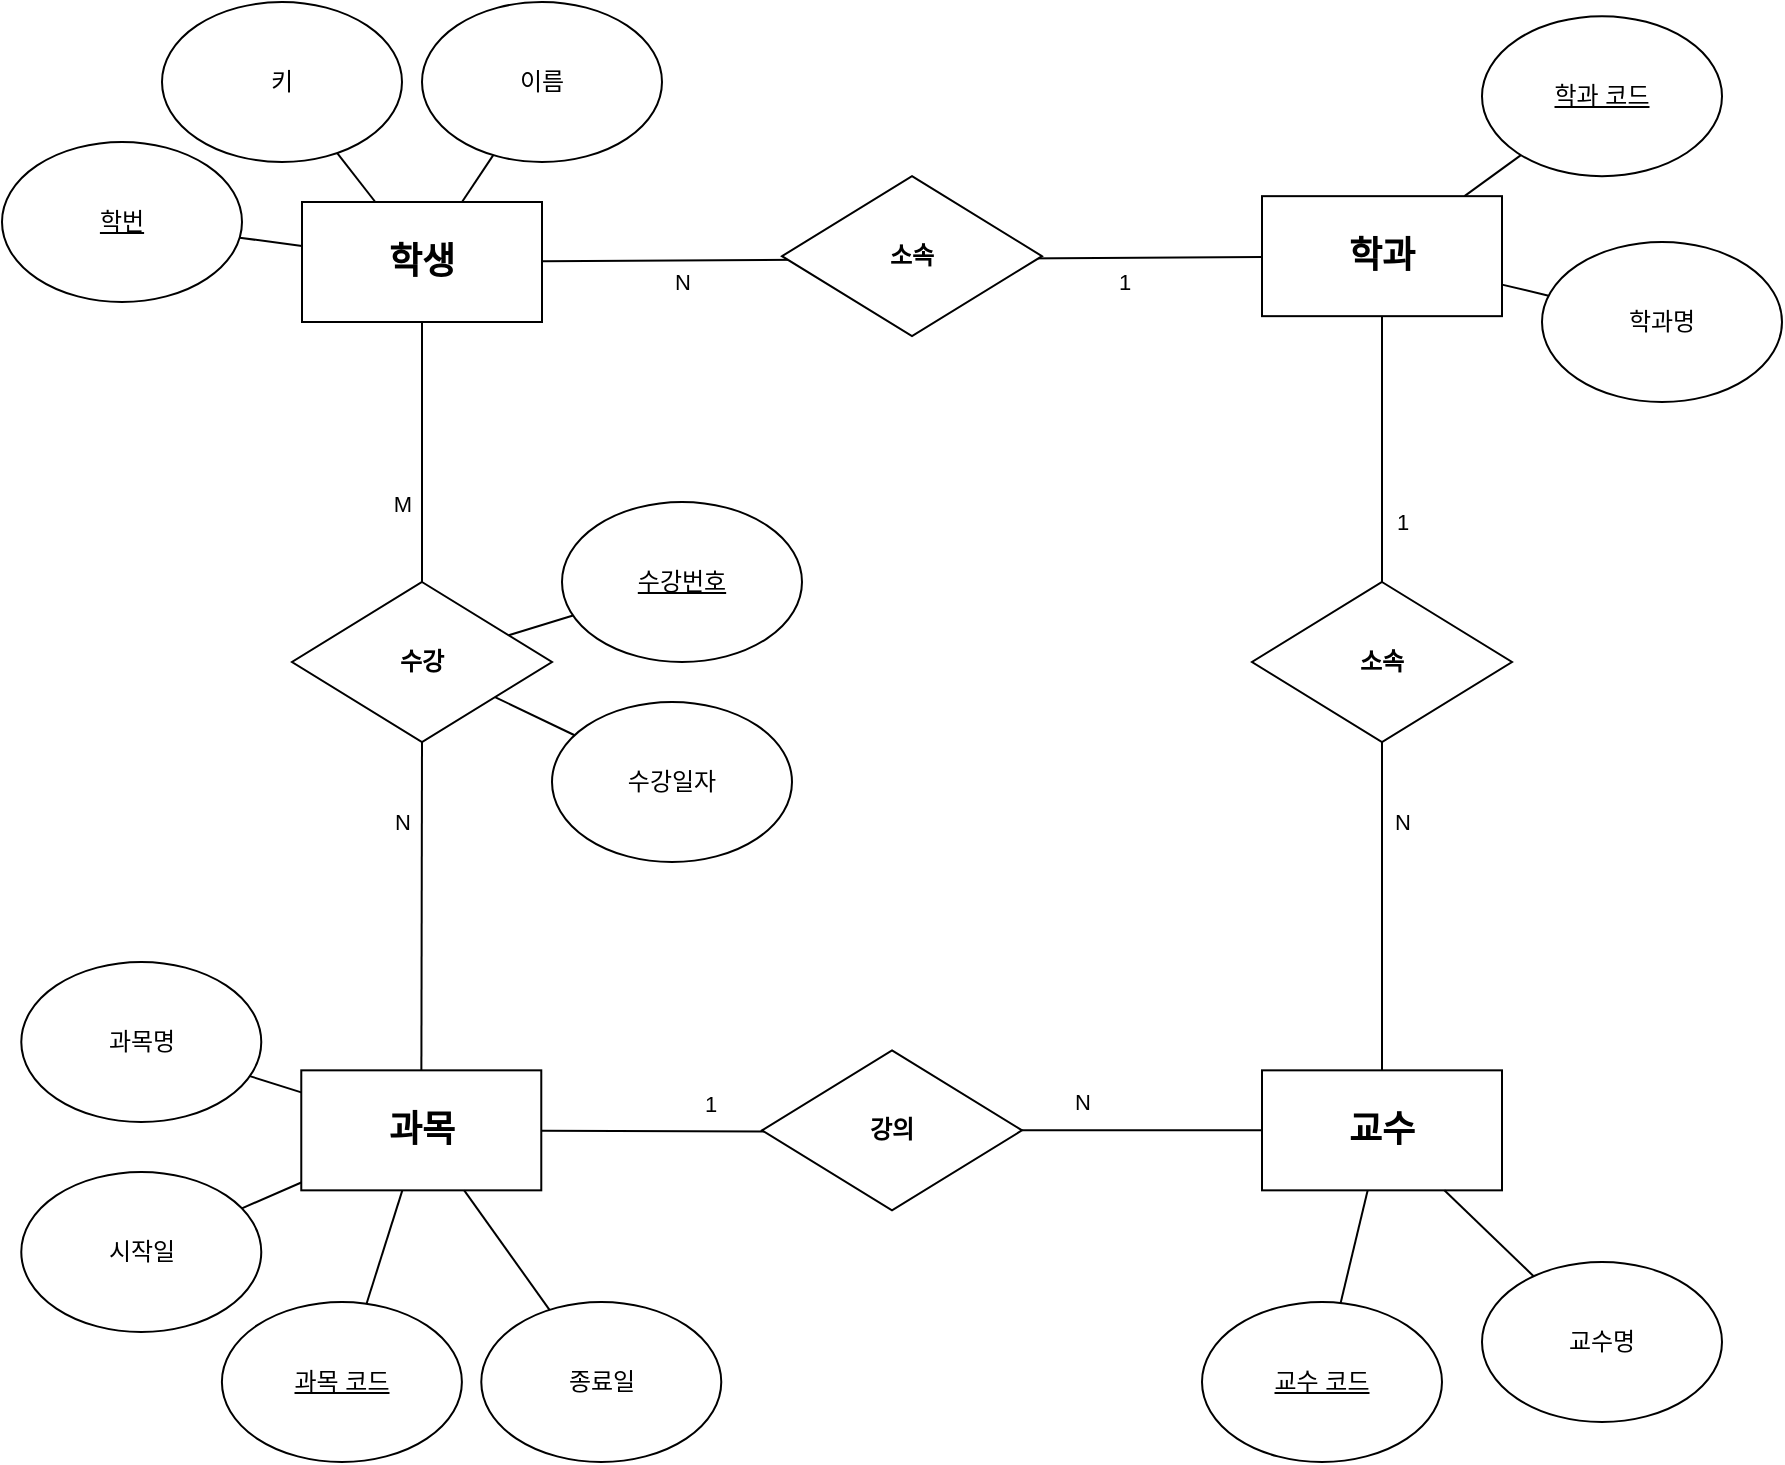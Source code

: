 <mxfile version="24.7.6">
  <diagram name="페이지-1" id="83GC1w8MgFMCjgwKVQFT">
    <mxGraphModel dx="1843" dy="757" grid="1" gridSize="10" guides="1" tooltips="1" connect="1" arrows="1" fold="1" page="1" pageScale="1" pageWidth="827" pageHeight="1169" math="0" shadow="0">
      <root>
        <mxCell id="0" />
        <mxCell id="1" parent="0" />
        <mxCell id="YH_M3BZSM9CLwfhRZ6Us-3" value="&lt;font style=&quot;font-size: 18px;&quot;&gt;&lt;b&gt;학생&lt;/b&gt;&lt;/font&gt;" style="rounded=0;whiteSpace=wrap;html=1;" vertex="1" parent="1">
          <mxGeometry x="150" y="160" width="120" height="60" as="geometry" />
        </mxCell>
        <mxCell id="YH_M3BZSM9CLwfhRZ6Us-4" value="&lt;font style=&quot;font-size: 18px;&quot;&gt;&lt;b&gt;학과&lt;/b&gt;&lt;/font&gt;" style="rounded=0;whiteSpace=wrap;html=1;" vertex="1" parent="1">
          <mxGeometry x="630" y="157.08" width="120" height="60" as="geometry" />
        </mxCell>
        <mxCell id="YH_M3BZSM9CLwfhRZ6Us-5" value="&lt;font style=&quot;font-size: 18px;&quot;&gt;&lt;b&gt;교수&lt;/b&gt;&lt;/font&gt;" style="rounded=0;whiteSpace=wrap;html=1;" vertex="1" parent="1">
          <mxGeometry x="630" y="594.17" width="120" height="60" as="geometry" />
        </mxCell>
        <mxCell id="YH_M3BZSM9CLwfhRZ6Us-6" value="&lt;font style=&quot;font-size: 18px;&quot;&gt;&lt;b&gt;과목&lt;/b&gt;&lt;/font&gt;" style="rounded=0;whiteSpace=wrap;html=1;" vertex="1" parent="1">
          <mxGeometry x="149.64" y="594.17" width="120" height="60" as="geometry" />
        </mxCell>
        <mxCell id="YH_M3BZSM9CLwfhRZ6Us-8" value="&lt;u&gt;학번&lt;/u&gt;" style="ellipse;whiteSpace=wrap;html=1;" vertex="1" parent="1">
          <mxGeometry y="130" width="120" height="80" as="geometry" />
        </mxCell>
        <mxCell id="YH_M3BZSM9CLwfhRZ6Us-9" value="이름" style="ellipse;whiteSpace=wrap;html=1;" vertex="1" parent="1">
          <mxGeometry x="210" y="60" width="120" height="80" as="geometry" />
        </mxCell>
        <mxCell id="YH_M3BZSM9CLwfhRZ6Us-10" value="키" style="ellipse;whiteSpace=wrap;html=1;" vertex="1" parent="1">
          <mxGeometry x="80" y="60" width="120" height="80" as="geometry" />
        </mxCell>
        <mxCell id="YH_M3BZSM9CLwfhRZ6Us-12" value="" style="endArrow=none;html=1;rounded=0;" edge="1" parent="1" source="YH_M3BZSM9CLwfhRZ6Us-3" target="YH_M3BZSM9CLwfhRZ6Us-10">
          <mxGeometry width="50" height="50" relative="1" as="geometry">
            <mxPoint x="380.44" y="240.47" as="sourcePoint" />
            <mxPoint x="359.563" y="150.005" as="targetPoint" />
          </mxGeometry>
        </mxCell>
        <mxCell id="YH_M3BZSM9CLwfhRZ6Us-14" value="" style="endArrow=none;html=1;rounded=0;" edge="1" parent="1" source="YH_M3BZSM9CLwfhRZ6Us-3" target="YH_M3BZSM9CLwfhRZ6Us-9">
          <mxGeometry width="50" height="50" relative="1" as="geometry">
            <mxPoint x="290" y="199" as="sourcePoint" />
            <mxPoint x="332" y="191" as="targetPoint" />
          </mxGeometry>
        </mxCell>
        <mxCell id="YH_M3BZSM9CLwfhRZ6Us-15" value="" style="endArrow=none;html=1;rounded=0;" edge="1" parent="1" source="YH_M3BZSM9CLwfhRZ6Us-3" target="YH_M3BZSM9CLwfhRZ6Us-8">
          <mxGeometry width="50" height="50" relative="1" as="geometry">
            <mxPoint x="300" y="209" as="sourcePoint" />
            <mxPoint x="342" y="201" as="targetPoint" />
          </mxGeometry>
        </mxCell>
        <mxCell id="YH_M3BZSM9CLwfhRZ6Us-16" value="학과명" style="ellipse;whiteSpace=wrap;html=1;" vertex="1" parent="1">
          <mxGeometry x="770" y="180" width="120" height="80" as="geometry" />
        </mxCell>
        <mxCell id="YH_M3BZSM9CLwfhRZ6Us-17" value="&lt;u&gt;학과 코드&lt;/u&gt;" style="ellipse;whiteSpace=wrap;html=1;" vertex="1" parent="1">
          <mxGeometry x="740" y="67.08" width="120" height="80" as="geometry" />
        </mxCell>
        <mxCell id="YH_M3BZSM9CLwfhRZ6Us-18" value="" style="endArrow=none;html=1;rounded=0;" edge="1" parent="1" source="YH_M3BZSM9CLwfhRZ6Us-4" target="YH_M3BZSM9CLwfhRZ6Us-17">
          <mxGeometry width="50" height="50" relative="1" as="geometry">
            <mxPoint x="490" y="297.08" as="sourcePoint" />
            <mxPoint x="540" y="247.08" as="targetPoint" />
          </mxGeometry>
        </mxCell>
        <mxCell id="YH_M3BZSM9CLwfhRZ6Us-19" value="" style="endArrow=none;html=1;rounded=0;" edge="1" parent="1" source="YH_M3BZSM9CLwfhRZ6Us-4" target="YH_M3BZSM9CLwfhRZ6Us-16">
          <mxGeometry width="50" height="50" relative="1" as="geometry">
            <mxPoint x="490" y="297.08" as="sourcePoint" />
            <mxPoint x="540" y="247.08" as="targetPoint" />
          </mxGeometry>
        </mxCell>
        <mxCell id="YH_M3BZSM9CLwfhRZ6Us-22" value="교수명" style="ellipse;whiteSpace=wrap;html=1;" vertex="1" parent="1">
          <mxGeometry x="740" y="690" width="120" height="80" as="geometry" />
        </mxCell>
        <mxCell id="YH_M3BZSM9CLwfhRZ6Us-23" value="&lt;u&gt;교수 코드&lt;/u&gt;" style="ellipse;whiteSpace=wrap;html=1;" vertex="1" parent="1">
          <mxGeometry x="600" y="710" width="120" height="80" as="geometry" />
        </mxCell>
        <mxCell id="YH_M3BZSM9CLwfhRZ6Us-26" value="종료일" style="ellipse;whiteSpace=wrap;html=1;" vertex="1" parent="1">
          <mxGeometry x="239.64" y="710" width="120" height="80" as="geometry" />
        </mxCell>
        <mxCell id="YH_M3BZSM9CLwfhRZ6Us-27" value="시작일" style="ellipse;whiteSpace=wrap;html=1;" vertex="1" parent="1">
          <mxGeometry x="9.64" y="645" width="120" height="80" as="geometry" />
        </mxCell>
        <mxCell id="YH_M3BZSM9CLwfhRZ6Us-28" value="&lt;u&gt;과목 코드&lt;/u&gt;" style="ellipse;whiteSpace=wrap;html=1;" vertex="1" parent="1">
          <mxGeometry x="109.95" y="710" width="120" height="80" as="geometry" />
        </mxCell>
        <mxCell id="YH_M3BZSM9CLwfhRZ6Us-29" value="과목명" style="ellipse;whiteSpace=wrap;html=1;" vertex="1" parent="1">
          <mxGeometry x="9.64" y="540" width="120" height="80" as="geometry" />
        </mxCell>
        <mxCell id="YH_M3BZSM9CLwfhRZ6Us-30" value="" style="endArrow=none;html=1;rounded=0;" edge="1" parent="1" source="YH_M3BZSM9CLwfhRZ6Us-6" target="YH_M3BZSM9CLwfhRZ6Us-28">
          <mxGeometry width="50" height="50" relative="1" as="geometry">
            <mxPoint x="65.95" y="625" as="sourcePoint" />
            <mxPoint x="115.95" y="575" as="targetPoint" />
          </mxGeometry>
        </mxCell>
        <mxCell id="YH_M3BZSM9CLwfhRZ6Us-32" value="" style="endArrow=none;html=1;rounded=0;" edge="1" parent="1" source="YH_M3BZSM9CLwfhRZ6Us-26" target="YH_M3BZSM9CLwfhRZ6Us-6">
          <mxGeometry width="50" height="50" relative="1" as="geometry">
            <mxPoint x="235.95" y="615" as="sourcePoint" />
            <mxPoint x="235.95" y="595" as="targetPoint" />
          </mxGeometry>
        </mxCell>
        <mxCell id="YH_M3BZSM9CLwfhRZ6Us-33" value="" style="endArrow=none;html=1;rounded=0;" edge="1" parent="1" source="YH_M3BZSM9CLwfhRZ6Us-27" target="YH_M3BZSM9CLwfhRZ6Us-6">
          <mxGeometry width="50" height="50" relative="1" as="geometry">
            <mxPoint x="245.95" y="625" as="sourcePoint" />
            <mxPoint x="245.95" y="605" as="targetPoint" />
          </mxGeometry>
        </mxCell>
        <mxCell id="YH_M3BZSM9CLwfhRZ6Us-34" value="" style="endArrow=none;html=1;rounded=0;" edge="1" parent="1" source="YH_M3BZSM9CLwfhRZ6Us-6" target="YH_M3BZSM9CLwfhRZ6Us-29">
          <mxGeometry width="50" height="50" relative="1" as="geometry">
            <mxPoint x="255.95" y="635" as="sourcePoint" />
            <mxPoint x="255.95" y="615" as="targetPoint" />
            <Array as="points" />
          </mxGeometry>
        </mxCell>
        <mxCell id="YH_M3BZSM9CLwfhRZ6Us-36" value="" style="endArrow=none;html=1;rounded=0;" edge="1" parent="1" source="YH_M3BZSM9CLwfhRZ6Us-22" target="YH_M3BZSM9CLwfhRZ6Us-5">
          <mxGeometry width="50" height="50" relative="1" as="geometry">
            <mxPoint x="785.69" y="744.67" as="sourcePoint" />
            <mxPoint x="748.69" y="721.67" as="targetPoint" />
          </mxGeometry>
        </mxCell>
        <mxCell id="YH_M3BZSM9CLwfhRZ6Us-37" value="" style="endArrow=none;html=1;rounded=0;" edge="1" parent="1" source="YH_M3BZSM9CLwfhRZ6Us-23" target="YH_M3BZSM9CLwfhRZ6Us-5">
          <mxGeometry width="50" height="50" relative="1" as="geometry">
            <mxPoint x="594.796" y="805.059" as="sourcePoint" />
            <mxPoint x="634.375" y="781.67" as="targetPoint" />
          </mxGeometry>
        </mxCell>
        <mxCell id="YH_M3BZSM9CLwfhRZ6Us-42" value="" style="endArrow=none;html=1;rounded=0;" edge="1" parent="1" source="YH_M3BZSM9CLwfhRZ6Us-3" target="YH_M3BZSM9CLwfhRZ6Us-4">
          <mxGeometry relative="1" as="geometry">
            <mxPoint x="390" y="210" as="sourcePoint" />
            <mxPoint x="550" y="210" as="targetPoint" />
          </mxGeometry>
        </mxCell>
        <mxCell id="YH_M3BZSM9CLwfhRZ6Us-43" value="1" style="edgeLabel;html=1;align=center;verticalAlign=middle;resizable=0;points=[];" vertex="1" connectable="0" parent="YH_M3BZSM9CLwfhRZ6Us-42">
          <mxGeometry x="0.402" y="-1" relative="1" as="geometry">
            <mxPoint x="38" y="11" as="offset" />
          </mxGeometry>
        </mxCell>
        <mxCell id="YH_M3BZSM9CLwfhRZ6Us-44" value="N" style="edgeLabel;html=1;align=center;verticalAlign=middle;resizable=0;points=[];" vertex="1" connectable="0" parent="YH_M3BZSM9CLwfhRZ6Us-42">
          <mxGeometry x="-0.483" relative="1" as="geometry">
            <mxPoint x="-23" y="11" as="offset" />
          </mxGeometry>
        </mxCell>
        <mxCell id="YH_M3BZSM9CLwfhRZ6Us-46" value="" style="endArrow=none;html=1;rounded=0;" edge="1" parent="1" source="YH_M3BZSM9CLwfhRZ6Us-76" target="YH_M3BZSM9CLwfhRZ6Us-4">
          <mxGeometry relative="1" as="geometry">
            <mxPoint x="390" y="290" as="sourcePoint" />
            <mxPoint x="550" y="290" as="targetPoint" />
          </mxGeometry>
        </mxCell>
        <mxCell id="YH_M3BZSM9CLwfhRZ6Us-48" value="1" style="edgeLabel;html=1;align=center;verticalAlign=middle;resizable=0;points=[];" vertex="1" connectable="0" parent="YH_M3BZSM9CLwfhRZ6Us-46">
          <mxGeometry x="0.521" y="-1" relative="1" as="geometry">
            <mxPoint x="9" y="71" as="offset" />
          </mxGeometry>
        </mxCell>
        <mxCell id="YH_M3BZSM9CLwfhRZ6Us-53" value="" style="endArrow=none;html=1;rounded=0;" edge="1" parent="1" source="YH_M3BZSM9CLwfhRZ6Us-77" target="YH_M3BZSM9CLwfhRZ6Us-5">
          <mxGeometry relative="1" as="geometry">
            <mxPoint x="330" y="450" as="sourcePoint" />
            <mxPoint x="490" y="450" as="targetPoint" />
          </mxGeometry>
        </mxCell>
        <mxCell id="YH_M3BZSM9CLwfhRZ6Us-54" value="N" style="edgeLabel;html=1;align=center;verticalAlign=middle;resizable=0;points=[];" vertex="1" connectable="0" parent="YH_M3BZSM9CLwfhRZ6Us-53">
          <mxGeometry x="0.664" y="1" relative="1" as="geometry">
            <mxPoint x="-70" y="-13" as="offset" />
          </mxGeometry>
        </mxCell>
        <mxCell id="YH_M3BZSM9CLwfhRZ6Us-60" value="" style="endArrow=none;html=1;rounded=0;" edge="1" parent="1" target="YH_M3BZSM9CLwfhRZ6Us-6">
          <mxGeometry relative="1" as="geometry">
            <mxPoint x="210" y="430.0" as="sourcePoint" />
            <mxPoint x="490" y="370" as="targetPoint" />
          </mxGeometry>
        </mxCell>
        <mxCell id="YH_M3BZSM9CLwfhRZ6Us-63" value="N" style="edgeLabel;html=1;align=center;verticalAlign=middle;resizable=0;points=[];" vertex="1" connectable="0" parent="YH_M3BZSM9CLwfhRZ6Us-60">
          <mxGeometry x="0.677" relative="1" as="geometry">
            <mxPoint x="-10" y="-98" as="offset" />
          </mxGeometry>
        </mxCell>
        <mxCell id="YH_M3BZSM9CLwfhRZ6Us-64" value="" style="endArrow=none;html=1;rounded=0;" edge="1" parent="1" source="YH_M3BZSM9CLwfhRZ6Us-3" target="YH_M3BZSM9CLwfhRZ6Us-75">
          <mxGeometry relative="1" as="geometry">
            <mxPoint x="210" y="220" as="sourcePoint" />
            <mxPoint x="210" y="370" as="targetPoint" />
          </mxGeometry>
        </mxCell>
        <mxCell id="YH_M3BZSM9CLwfhRZ6Us-65" value="M" style="edgeLabel;html=1;align=center;verticalAlign=middle;resizable=0;points=[];" vertex="1" connectable="0" parent="YH_M3BZSM9CLwfhRZ6Us-64">
          <mxGeometry x="-0.562" y="-2" relative="1" as="geometry">
            <mxPoint x="-8" y="62" as="offset" />
          </mxGeometry>
        </mxCell>
        <mxCell id="YH_M3BZSM9CLwfhRZ6Us-67" value="수강일자" style="ellipse;whiteSpace=wrap;html=1;" vertex="1" parent="1">
          <mxGeometry x="275" y="410" width="120" height="80" as="geometry" />
        </mxCell>
        <mxCell id="YH_M3BZSM9CLwfhRZ6Us-68" value="&lt;u&gt;수강번호&lt;/u&gt;" style="ellipse;whiteSpace=wrap;html=1;" vertex="1" parent="1">
          <mxGeometry x="280" y="310" width="120" height="80" as="geometry" />
        </mxCell>
        <mxCell id="YH_M3BZSM9CLwfhRZ6Us-69" value="" style="endArrow=none;html=1;rounded=0;" edge="1" parent="1" source="YH_M3BZSM9CLwfhRZ6Us-75" target="YH_M3BZSM9CLwfhRZ6Us-67">
          <mxGeometry relative="1" as="geometry">
            <mxPoint x="150" y="368.571" as="sourcePoint" />
            <mxPoint x="490" y="330" as="targetPoint" />
          </mxGeometry>
        </mxCell>
        <mxCell id="YH_M3BZSM9CLwfhRZ6Us-71" value="" style="endArrow=none;html=1;rounded=0;" edge="1" parent="1" source="YH_M3BZSM9CLwfhRZ6Us-75" target="YH_M3BZSM9CLwfhRZ6Us-68">
          <mxGeometry relative="1" as="geometry">
            <mxPoint x="270" y="368.571" as="sourcePoint" />
            <mxPoint x="490" y="330" as="targetPoint" />
          </mxGeometry>
        </mxCell>
        <mxCell id="YH_M3BZSM9CLwfhRZ6Us-72" value="&lt;b&gt;소속&lt;/b&gt;" style="rhombus;whiteSpace=wrap;html=1;" vertex="1" parent="1">
          <mxGeometry x="390" y="147.08" width="130" height="80" as="geometry" />
        </mxCell>
        <mxCell id="YH_M3BZSM9CLwfhRZ6Us-75" value="&lt;b&gt;수강&lt;/b&gt;" style="rhombus;whiteSpace=wrap;html=1;" vertex="1" parent="1">
          <mxGeometry x="145" y="350" width="130" height="80" as="geometry" />
        </mxCell>
        <mxCell id="YH_M3BZSM9CLwfhRZ6Us-78" value="" style="endArrow=none;html=1;rounded=0;" edge="1" parent="1" source="YH_M3BZSM9CLwfhRZ6Us-6">
          <mxGeometry relative="1" as="geometry">
            <mxPoint x="269.64" y="625" as="sourcePoint" />
            <mxPoint x="389.996" y="624.781" as="targetPoint" />
          </mxGeometry>
        </mxCell>
        <mxCell id="YH_M3BZSM9CLwfhRZ6Us-80" value="1" style="edgeLabel;html=1;align=center;verticalAlign=middle;resizable=0;points=[];" vertex="1" connectable="0" parent="YH_M3BZSM9CLwfhRZ6Us-78">
          <mxGeometry x="-0.554" y="2" relative="1" as="geometry">
            <mxPoint x="57" y="-12" as="offset" />
          </mxGeometry>
        </mxCell>
        <mxCell id="YH_M3BZSM9CLwfhRZ6Us-77" value="&lt;b&gt;강의&lt;/b&gt;" style="rhombus;whiteSpace=wrap;html=1;" vertex="1" parent="1">
          <mxGeometry x="380" y="584.17" width="130" height="80" as="geometry" />
        </mxCell>
        <mxCell id="YH_M3BZSM9CLwfhRZ6Us-81" value="" style="endArrow=none;html=1;rounded=0;" edge="1" parent="1" source="YH_M3BZSM9CLwfhRZ6Us-5" target="YH_M3BZSM9CLwfhRZ6Us-76">
          <mxGeometry relative="1" as="geometry">
            <mxPoint x="690" y="594" as="sourcePoint" />
            <mxPoint x="690" y="217" as="targetPoint" />
          </mxGeometry>
        </mxCell>
        <mxCell id="YH_M3BZSM9CLwfhRZ6Us-82" value="N" style="edgeLabel;html=1;align=center;verticalAlign=middle;resizable=0;points=[];" vertex="1" connectable="0" parent="YH_M3BZSM9CLwfhRZ6Us-81">
          <mxGeometry x="-0.573" relative="1" as="geometry">
            <mxPoint x="10" y="-89" as="offset" />
          </mxGeometry>
        </mxCell>
        <mxCell id="YH_M3BZSM9CLwfhRZ6Us-76" value="&lt;b&gt;소속&lt;/b&gt;" style="rhombus;whiteSpace=wrap;html=1;" vertex="1" parent="1">
          <mxGeometry x="625" y="350" width="130" height="80" as="geometry" />
        </mxCell>
      </root>
    </mxGraphModel>
  </diagram>
</mxfile>
